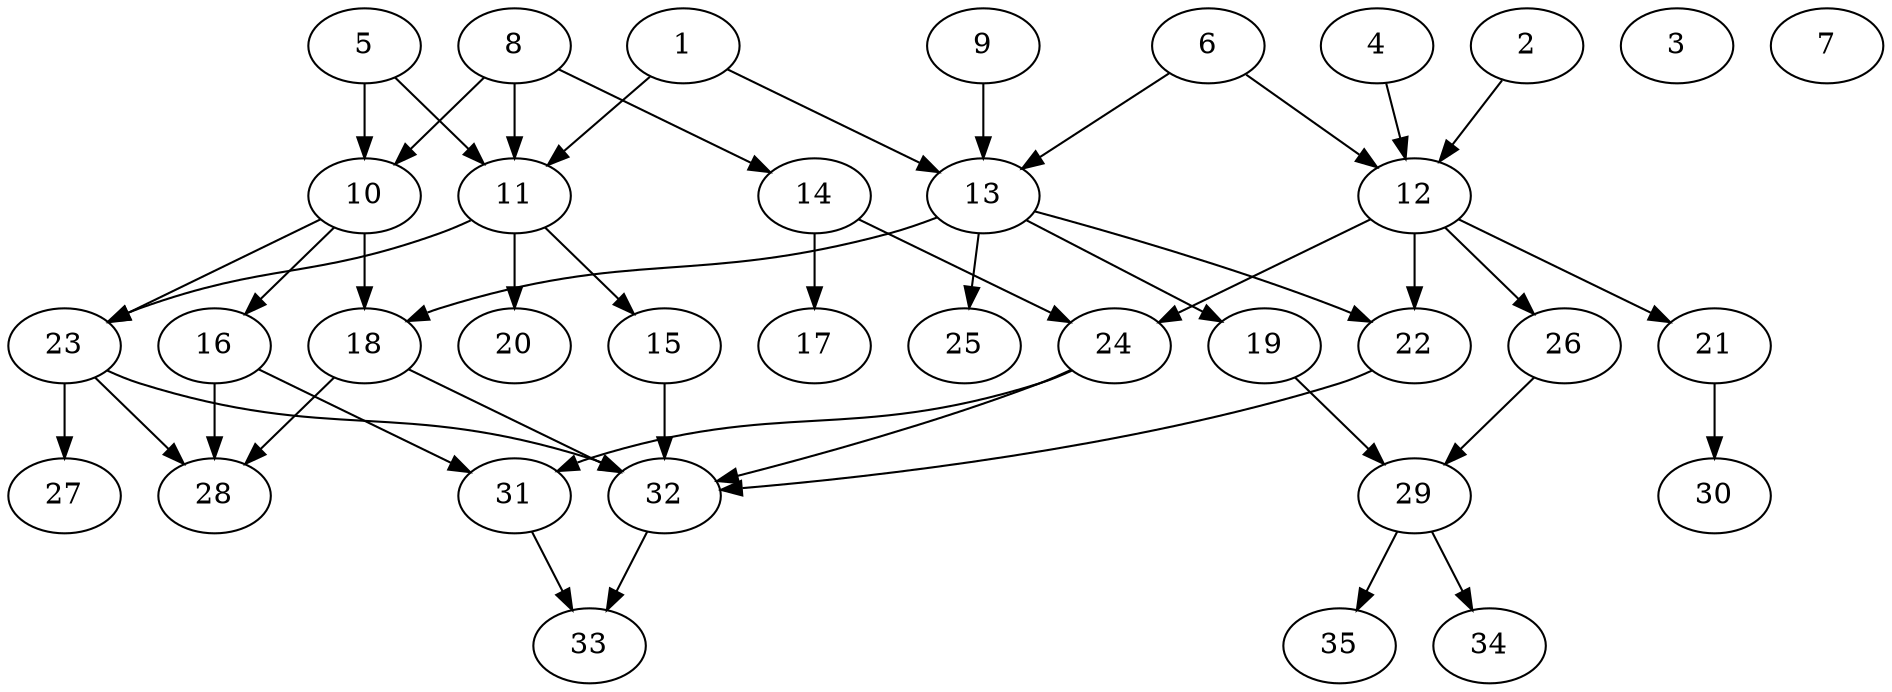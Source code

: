 // DAG (tier=2-normal, mode=compute, n=35, ccr=0.353, fat=0.632, density=0.424, regular=0.552, jump=0.173, mindata=524288, maxdata=8388608)
// DAG automatically generated by daggen at Sun Aug 24 16:33:33 2025
// /home/ermia/Project/Environments/daggen/bin/daggen --dot --ccr 0.353 --fat 0.632 --regular 0.552 --density 0.424 --jump 0.173 --mindata 524288 --maxdata 8388608 -n 35 
digraph G {
  1 [size="358039591576224576", alpha="0.03", expect_size="179019795788112288"]
  1 -> 11 [size ="226740727185408"]
  1 -> 13 [size ="226740727185408"]
  2 [size="88139186113781694464", alpha="0.06", expect_size="44069593056890847232"]
  2 -> 12 [size ="158441645539328"]
  3 [size="280157623267885056", alpha="0.12", expect_size="140078811633942528"]
  4 [size="2873757899305507", alpha="0.14", expect_size="1436878949652753"]
  4 -> 12 [size ="134956940525568"]
  5 [size="155729208135947124736", alpha="0.19", expect_size="77864604067973562368"]
  5 -> 10 [size ="231563463753728"]
  5 -> 11 [size ="231563463753728"]
  6 [size="10134781538858950", alpha="0.06", expect_size="5067390769429475"]
  6 -> 12 [size ="194887496499200"]
  6 -> 13 [size ="194887496499200"]
  7 [size="3297981648828830", alpha="0.09", expect_size="1648990824414415"]
  8 [size="788317293086500", alpha="0.18", expect_size="394158646543250"]
  8 -> 10 [size ="63854763573248"]
  8 -> 11 [size ="63854763573248"]
  8 -> 14 [size ="63854763573248"]
  9 [size="122952086781830365184", alpha="0.01", expect_size="61476043390915182592"]
  9 -> 13 [size ="197809550655488"]
  10 [size="110267026857046880", alpha="0.08", expect_size="55133513428523440"]
  10 -> 16 [size ="90633616228352"]
  10 -> 18 [size ="90633616228352"]
  10 -> 23 [size ="90633616228352"]
  11 [size="275969724902369394688", alpha="0.04", expect_size="137984862451184697344"]
  11 -> 15 [size ="339102465523712"]
  11 -> 20 [size ="339102465523712"]
  11 -> 23 [size ="339102465523712"]
  12 [size="1538983306527518", alpha="0.16", expect_size="769491653263759"]
  12 -> 21 [size ="24874605084672"]
  12 -> 22 [size ="24874605084672"]
  12 -> 24 [size ="24874605084672"]
  12 -> 26 [size ="24874605084672"]
  13 [size="32988694578443845632", alpha="0.18", expect_size="16494347289221922816"]
  13 -> 18 [size ="82287412641792"]
  13 -> 19 [size ="82287412641792"]
  13 -> 22 [size ="82287412641792"]
  13 -> 25 [size ="82287412641792"]
  14 [size="3305905558561005", alpha="0.13", expect_size="1652952779280502"]
  14 -> 17 [size ="56402055790592"]
  14 -> 24 [size ="56402055790592"]
  15 [size="25836889128275279872", alpha="0.12", expect_size="12918444564137639936"]
  15 -> 32 [size ="69917109911552"]
  16 [size="38954103446747008", alpha="0.15", expect_size="19477051723373504"]
  16 -> 28 [size ="31376380264448"]
  16 -> 31 [size ="31376380264448"]
  17 [size="29899069935566454784", alpha="0.14", expect_size="14949534967783227392"]
  18 [size="8261656424895759", alpha="0.13", expect_size="4130828212447879"]
  18 -> 28 [size ="463216928882688"]
  18 -> 32 [size ="463216928882688"]
  19 [size="2087101767937425408", alpha="0.05", expect_size="1043550883968712704"]
  19 -> 29 [size ="13065290514432"]
  20 [size="6632295264167495", alpha="0.07", expect_size="3316147632083747"]
  21 [size="18077804625267785728", alpha="0.11", expect_size="9038902312633892864"]
  21 -> 30 [size ="55104505905152"]
  22 [size="181681557929442934784", alpha="0.19", expect_size="90840778964721467392"]
  22 -> 32 [size ="256623968780288"]
  23 [size="125244959840213663744", alpha="0.15", expect_size="62622479920106831872"]
  23 -> 27 [size ="200261205229568"]
  23 -> 28 [size ="200261205229568"]
  23 -> 32 [size ="200261205229568"]
  24 [size="157205139068429792", alpha="0.01", expect_size="78602569534214896"]
  24 -> 31 [size ="292998139084800"]
  24 -> 32 [size ="292998139084800"]
  25 [size="265389094286321312", alpha="0.10", expect_size="132694547143160656"]
  26 [size="361990957826534336", alpha="0.12", expect_size="180995478913267168"]
  26 -> 29 [size ="157277172531200"]
  27 [size="4523677480538212", alpha="0.17", expect_size="2261838740269106"]
  28 [size="1048514553609109120", alpha="0.02", expect_size="524257276804554560"]
  29 [size="364618232580581056", alpha="0.06", expect_size="182309116290290528"]
  29 -> 34 [size ="236615125434368"]
  29 -> 35 [size ="236615125434368"]
  30 [size="487339356411920384000", alpha="0.10", expect_size="243669678205960192000"]
  31 [size="1428365221033310", alpha="0.17", expect_size="714182610516655"]
  31 -> 33 [size ="26877938892800"]
  32 [size="407151094161502896128", alpha="0.10", expect_size="203575547080751448064"]
  32 -> 33 [size ="439467798167552"]
  33 [size="19723727313529528", alpha="0.12", expect_size="9861863656764764"]
  34 [size="2007682679908252", alpha="0.05", expect_size="1003841339954126"]
  35 [size="17416243865356694", alpha="0.01", expect_size="8708121932678347"]
}